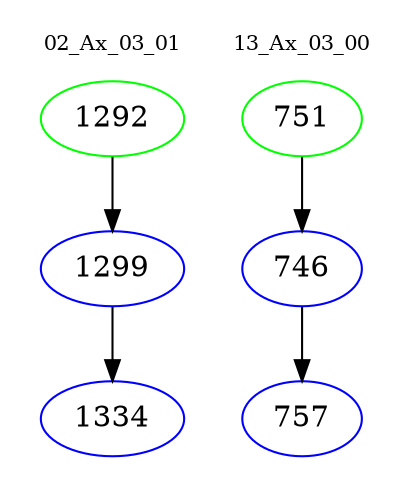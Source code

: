 digraph{
subgraph cluster_0 {
color = white
label = "02_Ax_03_01";
fontsize=10;
T0_1292 [label="1292", color="green"]
T0_1292 -> T0_1299 [color="black"]
T0_1299 [label="1299", color="blue"]
T0_1299 -> T0_1334 [color="black"]
T0_1334 [label="1334", color="blue"]
}
subgraph cluster_1 {
color = white
label = "13_Ax_03_00";
fontsize=10;
T1_751 [label="751", color="green"]
T1_751 -> T1_746 [color="black"]
T1_746 [label="746", color="blue"]
T1_746 -> T1_757 [color="black"]
T1_757 [label="757", color="blue"]
}
}
